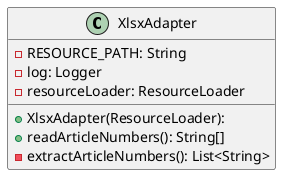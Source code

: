 @startuml

top to bottom direction
skinparam linetype ortho

class XlsxAdapter {
  + XlsxAdapter(ResourceLoader):
  - RESOURCE_PATH: String
  - log: Logger
  - resourceLoader: ResourceLoader
  + readArticleNumbers(): String[]
  - extractArticleNumbers(): List<String>
}

@enduml
